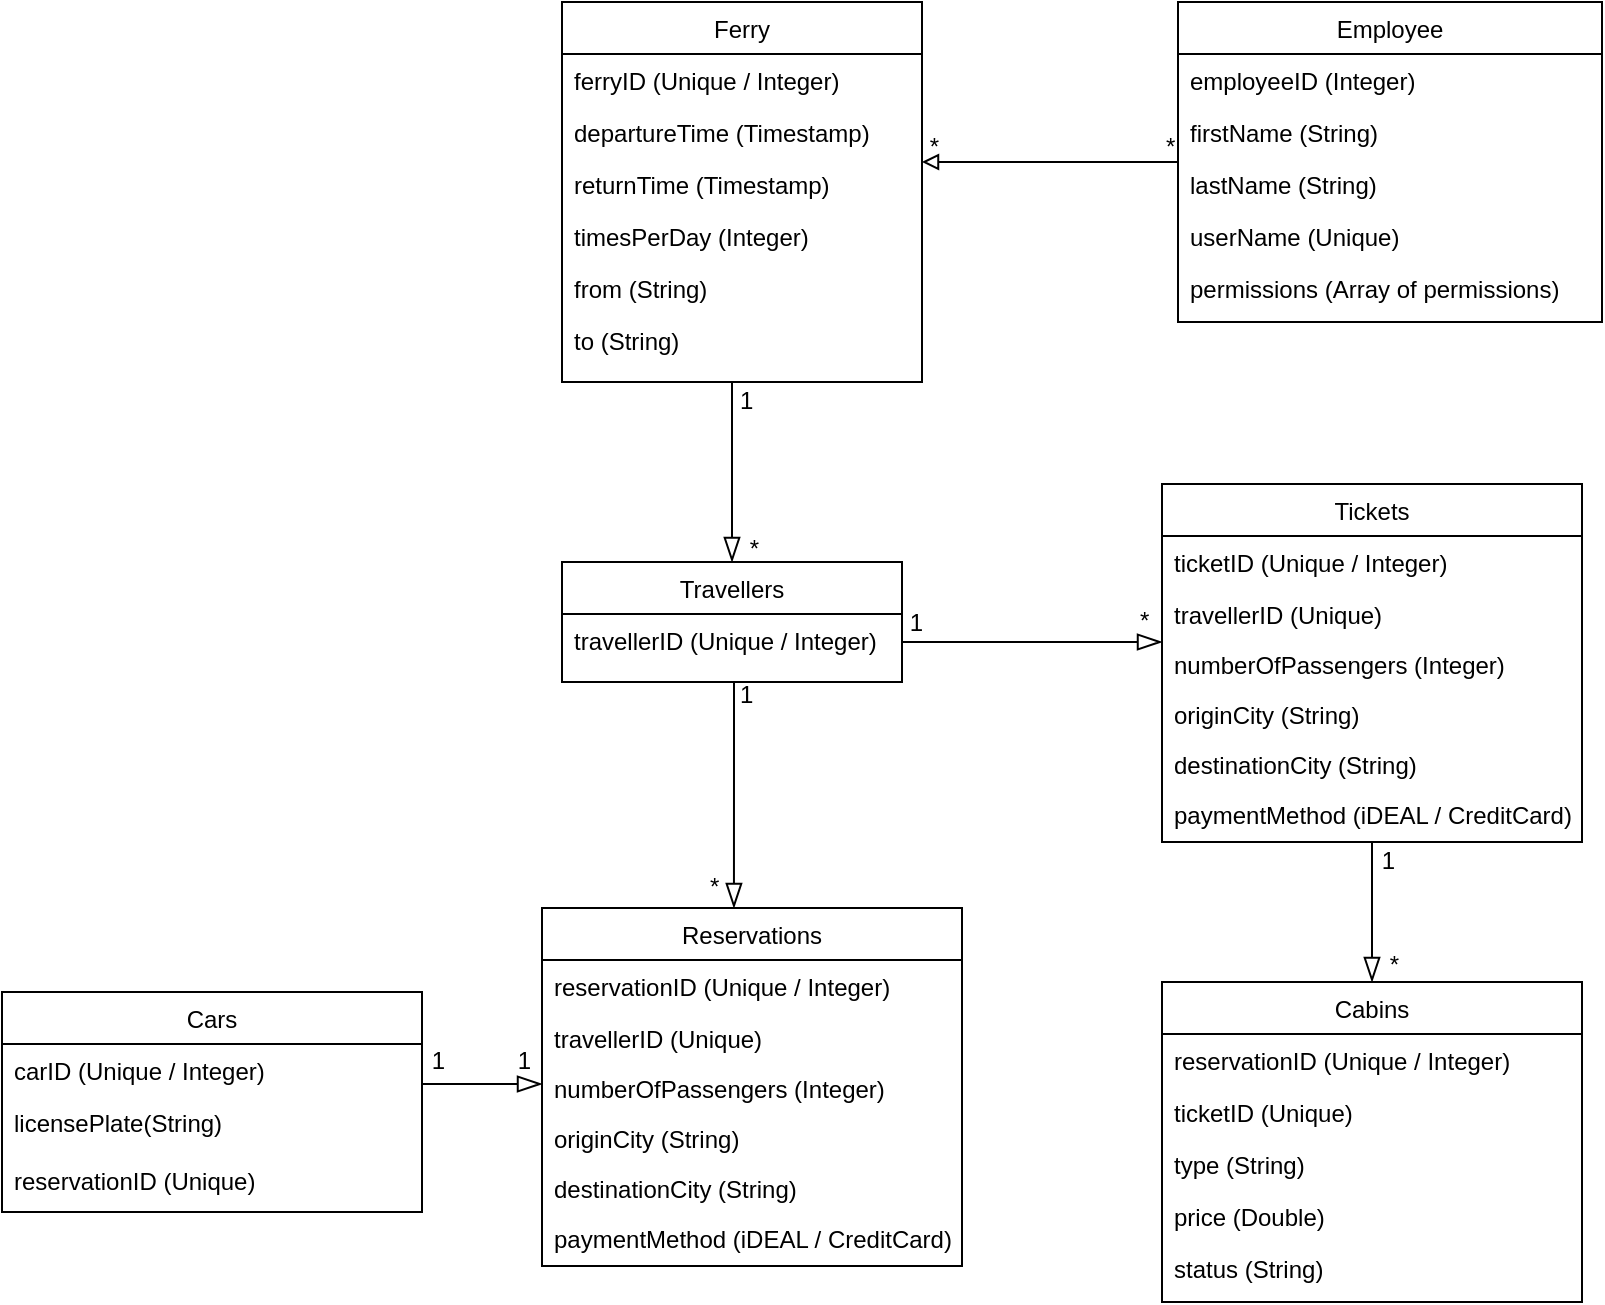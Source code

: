 <mxfile version="12.5.5" type="device"><diagram id="C5RBs43oDa-KdzZeNtuy" name="Page-1"><mxGraphModel dx="2249" dy="769" grid="1" gridSize="10" guides="1" tooltips="1" connect="1" arrows="1" fold="1" page="1" pageScale="1" pageWidth="827" pageHeight="1169" math="0" shadow="0"><root><mxCell id="WIyWlLk6GJQsqaUBKTNV-0"/><mxCell id="WIyWlLk6GJQsqaUBKTNV-1" parent="WIyWlLk6GJQsqaUBKTNV-0"/><mxCell id="zkfFHV4jXpPFQw0GAbJ--0" value="Ferry" style="swimlane;fontStyle=0;align=center;verticalAlign=top;childLayout=stackLayout;horizontal=1;startSize=26;horizontalStack=0;resizeParent=1;resizeLast=0;collapsible=1;marginBottom=0;rounded=0;shadow=0;strokeWidth=1;" parent="WIyWlLk6GJQsqaUBKTNV-1" vertex="1"><mxGeometry x="200" y="120" width="180" height="190" as="geometry"><mxRectangle x="230" y="140" width="160" height="26" as="alternateBounds"/></mxGeometry></mxCell><mxCell id="zkfFHV4jXpPFQw0GAbJ--1" value="ferryID (Unique / Integer)" style="text;align=left;verticalAlign=top;spacingLeft=4;spacingRight=4;overflow=hidden;rotatable=0;points=[[0,0.5],[1,0.5]];portConstraint=eastwest;" parent="zkfFHV4jXpPFQw0GAbJ--0" vertex="1"><mxGeometry y="26" width="180" height="26" as="geometry"/></mxCell><mxCell id="zkfFHV4jXpPFQw0GAbJ--2" value="departureTime (Timestamp)" style="text;align=left;verticalAlign=top;spacingLeft=4;spacingRight=4;overflow=hidden;rotatable=0;points=[[0,0.5],[1,0.5]];portConstraint=eastwest;rounded=0;shadow=0;html=0;" parent="zkfFHV4jXpPFQw0GAbJ--0" vertex="1"><mxGeometry y="52" width="180" height="26" as="geometry"/></mxCell><mxCell id="zkfFHV4jXpPFQw0GAbJ--3" value="returnTime (Timestamp)" style="text;align=left;verticalAlign=top;spacingLeft=4;spacingRight=4;overflow=hidden;rotatable=0;points=[[0,0.5],[1,0.5]];portConstraint=eastwest;rounded=0;shadow=0;html=0;" parent="zkfFHV4jXpPFQw0GAbJ--0" vertex="1"><mxGeometry y="78" width="180" height="26" as="geometry"/></mxCell><mxCell id="x5pBwNzsPTSRqHl_BEX6-2" value="timesPerDay (Integer)" style="text;align=left;verticalAlign=top;spacingLeft=4;spacingRight=4;overflow=hidden;rotatable=0;points=[[0,0.5],[1,0.5]];portConstraint=eastwest;rounded=0;shadow=0;html=0;" vertex="1" parent="zkfFHV4jXpPFQw0GAbJ--0"><mxGeometry y="104" width="180" height="26" as="geometry"/></mxCell><mxCell id="x5pBwNzsPTSRqHl_BEX6-1" value="from (String)" style="text;align=left;verticalAlign=top;spacingLeft=4;spacingRight=4;overflow=hidden;rotatable=0;points=[[0,0.5],[1,0.5]];portConstraint=eastwest;rounded=0;shadow=0;html=0;" vertex="1" parent="zkfFHV4jXpPFQw0GAbJ--0"><mxGeometry y="130" width="180" height="26" as="geometry"/></mxCell><mxCell id="x5pBwNzsPTSRqHl_BEX6-3" value="to (String)" style="text;align=left;verticalAlign=top;spacingLeft=4;spacingRight=4;overflow=hidden;rotatable=0;points=[[0,0.5],[1,0.5]];portConstraint=eastwest;rounded=0;shadow=0;html=0;" vertex="1" parent="zkfFHV4jXpPFQw0GAbJ--0"><mxGeometry y="156" width="180" height="26" as="geometry"/></mxCell><mxCell id="zkfFHV4jXpPFQw0GAbJ--6" value="Tickets" style="swimlane;fontStyle=0;align=center;verticalAlign=top;childLayout=stackLayout;horizontal=1;startSize=26;horizontalStack=0;resizeParent=1;resizeLast=0;collapsible=1;marginBottom=0;rounded=0;shadow=0;strokeWidth=1;" parent="WIyWlLk6GJQsqaUBKTNV-1" vertex="1"><mxGeometry x="500" y="361" width="210" height="179" as="geometry"><mxRectangle x="130" y="380" width="160" height="26" as="alternateBounds"/></mxGeometry></mxCell><mxCell id="zkfFHV4jXpPFQw0GAbJ--7" value="ticketID (Unique / Integer)" style="text;align=left;verticalAlign=top;spacingLeft=4;spacingRight=4;overflow=hidden;rotatable=0;points=[[0,0.5],[1,0.5]];portConstraint=eastwest;" parent="zkfFHV4jXpPFQw0GAbJ--6" vertex="1"><mxGeometry y="26" width="210" height="26" as="geometry"/></mxCell><mxCell id="zkfFHV4jXpPFQw0GAbJ--8" value="travellerID (Unique)" style="text;align=left;verticalAlign=top;spacingLeft=4;spacingRight=4;overflow=hidden;rotatable=0;points=[[0,0.5],[1,0.5]];portConstraint=eastwest;rounded=0;shadow=0;html=0;" parent="zkfFHV4jXpPFQw0GAbJ--6" vertex="1"><mxGeometry y="52" width="210" height="26" as="geometry"/></mxCell><mxCell id="zkfFHV4jXpPFQw0GAbJ--13" value="Travellers" style="swimlane;fontStyle=0;align=center;verticalAlign=top;childLayout=stackLayout;horizontal=1;startSize=26;horizontalStack=0;resizeParent=1;resizeLast=0;collapsible=1;marginBottom=0;rounded=0;shadow=0;strokeWidth=1;" parent="WIyWlLk6GJQsqaUBKTNV-1" vertex="1"><mxGeometry x="200" y="400" width="170" height="60" as="geometry"><mxRectangle x="340" y="380" width="170" height="26" as="alternateBounds"/></mxGeometry></mxCell><mxCell id="zkfFHV4jXpPFQw0GAbJ--14" value="travellerID (Unique / Integer)" style="text;align=left;verticalAlign=top;spacingLeft=4;spacingRight=4;overflow=hidden;rotatable=0;points=[[0,0.5],[1,0.5]];portConstraint=eastwest;" parent="zkfFHV4jXpPFQw0GAbJ--13" vertex="1"><mxGeometry y="26" width="170" height="26" as="geometry"/></mxCell><mxCell id="zkfFHV4jXpPFQw0GAbJ--16" value="" style="endArrow=blockThin;endSize=10;endFill=0;shadow=0;strokeWidth=1;rounded=0;edgeStyle=elbowEdgeStyle;elbow=vertical;entryX=0.5;entryY=0;entryDx=0;entryDy=0;" parent="WIyWlLk6GJQsqaUBKTNV-1" target="zkfFHV4jXpPFQw0GAbJ--13" edge="1"><mxGeometry width="160" relative="1" as="geometry"><mxPoint x="285" y="310" as="sourcePoint"/><mxPoint x="210" y="373" as="targetPoint"/><Array as="points"><mxPoint x="320" y="360"/></Array></mxGeometry></mxCell><mxCell id="zkfFHV4jXpPFQw0GAbJ--17" value="Employee" style="swimlane;fontStyle=0;align=center;verticalAlign=top;childLayout=stackLayout;horizontal=1;startSize=26;horizontalStack=0;resizeParent=1;resizeLast=0;collapsible=1;marginBottom=0;rounded=0;shadow=0;strokeWidth=1;" parent="WIyWlLk6GJQsqaUBKTNV-1" vertex="1"><mxGeometry x="508" y="120" width="212" height="160" as="geometry"><mxRectangle x="550" y="140" width="160" height="26" as="alternateBounds"/></mxGeometry></mxCell><mxCell id="zkfFHV4jXpPFQw0GAbJ--18" value="employeeID (Integer)" style="text;align=left;verticalAlign=top;spacingLeft=4;spacingRight=4;overflow=hidden;rotatable=0;points=[[0,0.5],[1,0.5]];portConstraint=eastwest;" parent="zkfFHV4jXpPFQw0GAbJ--17" vertex="1"><mxGeometry y="26" width="212" height="26" as="geometry"/></mxCell><mxCell id="zkfFHV4jXpPFQw0GAbJ--19" value="firstName (String)" style="text;align=left;verticalAlign=top;spacingLeft=4;spacingRight=4;overflow=hidden;rotatable=0;points=[[0,0.5],[1,0.5]];portConstraint=eastwest;rounded=0;shadow=0;html=0;" parent="zkfFHV4jXpPFQw0GAbJ--17" vertex="1"><mxGeometry y="52" width="212" height="26" as="geometry"/></mxCell><mxCell id="zkfFHV4jXpPFQw0GAbJ--20" value="lastName (String)" style="text;align=left;verticalAlign=top;spacingLeft=4;spacingRight=4;overflow=hidden;rotatable=0;points=[[0,0.5],[1,0.5]];portConstraint=eastwest;rounded=0;shadow=0;html=0;" parent="zkfFHV4jXpPFQw0GAbJ--17" vertex="1"><mxGeometry y="78" width="212" height="26" as="geometry"/></mxCell><mxCell id="zkfFHV4jXpPFQw0GAbJ--21" value="userName (Unique)" style="text;align=left;verticalAlign=top;spacingLeft=4;spacingRight=4;overflow=hidden;rotatable=0;points=[[0,0.5],[1,0.5]];portConstraint=eastwest;rounded=0;shadow=0;html=0;" parent="zkfFHV4jXpPFQw0GAbJ--17" vertex="1"><mxGeometry y="104" width="212" height="26" as="geometry"/></mxCell><mxCell id="zkfFHV4jXpPFQw0GAbJ--22" value="permissions (Array of permissions)" style="text;align=left;verticalAlign=top;spacingLeft=4;spacingRight=4;overflow=hidden;rotatable=0;points=[[0,0.5],[1,0.5]];portConstraint=eastwest;rounded=0;shadow=0;html=0;" parent="zkfFHV4jXpPFQw0GAbJ--17" vertex="1"><mxGeometry y="130" width="212" height="26" as="geometry"/></mxCell><mxCell id="zkfFHV4jXpPFQw0GAbJ--26" value="" style="endArrow=block;shadow=0;strokeWidth=1;strokeColor=#000000;rounded=0;endFill=0;edgeStyle=elbowEdgeStyle;elbow=vertical;" parent="WIyWlLk6GJQsqaUBKTNV-1" source="zkfFHV4jXpPFQw0GAbJ--17" target="zkfFHV4jXpPFQw0GAbJ--0" edge="1"><mxGeometry x="0.5" y="41" relative="1" as="geometry"><mxPoint x="540" y="192" as="sourcePoint"/><mxPoint x="380" y="192" as="targetPoint"/><mxPoint x="-40" y="32" as="offset"/></mxGeometry></mxCell><mxCell id="zkfFHV4jXpPFQw0GAbJ--27" value="*" style="resizable=0;align=left;verticalAlign=bottom;labelBackgroundColor=none;fontSize=12;" parent="zkfFHV4jXpPFQw0GAbJ--26" connectable="0" vertex="1"><mxGeometry x="-1" relative="1" as="geometry"><mxPoint x="-8" y="1" as="offset"/></mxGeometry></mxCell><mxCell id="zkfFHV4jXpPFQw0GAbJ--28" value="*" style="resizable=0;align=right;verticalAlign=bottom;labelBackgroundColor=none;fontSize=12;" parent="zkfFHV4jXpPFQw0GAbJ--26" connectable="0" vertex="1"><mxGeometry x="1" relative="1" as="geometry"><mxPoint x="10" y="1" as="offset"/></mxGeometry></mxCell><mxCell id="x5pBwNzsPTSRqHl_BEX6-4" value="1" style="resizable=0;align=left;verticalAlign=bottom;labelBackgroundColor=none;fontSize=12;" connectable="0" vertex="1" parent="WIyWlLk6GJQsqaUBKTNV-1"><mxGeometry x="295" y="327" as="geometry"><mxPoint x="-8" y="1" as="offset"/></mxGeometry></mxCell><mxCell id="x5pBwNzsPTSRqHl_BEX6-5" value="*" style="resizable=0;align=right;verticalAlign=bottom;labelBackgroundColor=none;fontSize=12;" connectable="0" vertex="1" parent="WIyWlLk6GJQsqaUBKTNV-1"><mxGeometry x="290" y="401" as="geometry"><mxPoint x="10" y="1" as="offset"/></mxGeometry></mxCell><mxCell id="x5pBwNzsPTSRqHl_BEX6-7" value="" style="endArrow=blockThin;endSize=10;endFill=0;shadow=0;strokeWidth=1;rounded=0;edgeStyle=elbowEdgeStyle;elbow=vertical;exitX=1;exitY=0.5;exitDx=0;exitDy=0;" edge="1" parent="WIyWlLk6GJQsqaUBKTNV-1" source="zkfFHV4jXpPFQw0GAbJ--13"><mxGeometry width="160" relative="1" as="geometry"><mxPoint x="280" y="539" as="sourcePoint"/><mxPoint x="500" y="440" as="targetPoint"/><Array as="points"><mxPoint x="470" y="440"/><mxPoint x="430" y="430"/></Array></mxGeometry></mxCell><mxCell id="x5pBwNzsPTSRqHl_BEX6-8" value="*" style="resizable=0;align=left;verticalAlign=bottom;labelBackgroundColor=none;fontSize=12;" connectable="0" vertex="1" parent="WIyWlLk6GJQsqaUBKTNV-1"><mxGeometry x="495" y="437" as="geometry"><mxPoint x="-8" y="1" as="offset"/></mxGeometry></mxCell><mxCell id="x5pBwNzsPTSRqHl_BEX6-9" value="1" style="resizable=0;align=right;verticalAlign=bottom;labelBackgroundColor=none;fontSize=12;" connectable="0" vertex="1" parent="WIyWlLk6GJQsqaUBKTNV-1"><mxGeometry x="372" y="438" as="geometry"><mxPoint x="10" y="1" as="offset"/></mxGeometry></mxCell><mxCell id="x5pBwNzsPTSRqHl_BEX6-10" value="numberOfPassengers (Integer)" style="text;align=left;verticalAlign=top;spacingLeft=4;spacingRight=4;overflow=hidden;rotatable=0;points=[[0,0.5],[1,0.5]];portConstraint=eastwest;rounded=0;shadow=0;html=0;" vertex="1" parent="WIyWlLk6GJQsqaUBKTNV-1"><mxGeometry x="500" y="438" width="210" height="22" as="geometry"/></mxCell><mxCell id="x5pBwNzsPTSRqHl_BEX6-15" value="originCity (String)" style="text;align=left;verticalAlign=top;spacingLeft=4;spacingRight=4;overflow=hidden;rotatable=0;points=[[0,0.5],[1,0.5]];portConstraint=eastwest;rounded=0;shadow=0;html=0;" vertex="1" parent="WIyWlLk6GJQsqaUBKTNV-1"><mxGeometry x="500" y="463" width="210" height="22" as="geometry"/></mxCell><mxCell id="x5pBwNzsPTSRqHl_BEX6-16" value="destinationCity (String)" style="text;align=left;verticalAlign=top;spacingLeft=4;spacingRight=4;overflow=hidden;rotatable=0;points=[[0,0.5],[1,0.5]];portConstraint=eastwest;rounded=0;shadow=0;html=0;" vertex="1" parent="WIyWlLk6GJQsqaUBKTNV-1"><mxGeometry x="500" y="488" width="210" height="22" as="geometry"/></mxCell><mxCell id="x5pBwNzsPTSRqHl_BEX6-17" value="paymentMethod (iDEAL / CreditCard)" style="text;align=left;verticalAlign=top;spacingLeft=4;spacingRight=4;overflow=hidden;rotatable=0;points=[[0,0.5],[1,0.5]];portConstraint=eastwest;rounded=0;shadow=0;html=0;" vertex="1" parent="WIyWlLk6GJQsqaUBKTNV-1"><mxGeometry x="500" y="513" width="210" height="22" as="geometry"/></mxCell><mxCell id="x5pBwNzsPTSRqHl_BEX6-18" value="Reservations" style="swimlane;fontStyle=0;align=center;verticalAlign=top;childLayout=stackLayout;horizontal=1;startSize=26;horizontalStack=0;resizeParent=1;resizeLast=0;collapsible=1;marginBottom=0;rounded=0;shadow=0;strokeWidth=1;" vertex="1" parent="WIyWlLk6GJQsqaUBKTNV-1"><mxGeometry x="190" y="573" width="210" height="179" as="geometry"><mxRectangle x="130" y="380" width="160" height="26" as="alternateBounds"/></mxGeometry></mxCell><mxCell id="x5pBwNzsPTSRqHl_BEX6-19" value="reservationID (Unique / Integer)" style="text;align=left;verticalAlign=top;spacingLeft=4;spacingRight=4;overflow=hidden;rotatable=0;points=[[0,0.5],[1,0.5]];portConstraint=eastwest;" vertex="1" parent="x5pBwNzsPTSRqHl_BEX6-18"><mxGeometry y="26" width="210" height="26" as="geometry"/></mxCell><mxCell id="x5pBwNzsPTSRqHl_BEX6-20" value="travellerID (Unique)" style="text;align=left;verticalAlign=top;spacingLeft=4;spacingRight=4;overflow=hidden;rotatable=0;points=[[0,0.5],[1,0.5]];portConstraint=eastwest;rounded=0;shadow=0;html=0;" vertex="1" parent="x5pBwNzsPTSRqHl_BEX6-18"><mxGeometry y="52" width="210" height="26" as="geometry"/></mxCell><mxCell id="x5pBwNzsPTSRqHl_BEX6-21" value="" style="endArrow=blockThin;endSize=10;endFill=0;shadow=0;strokeWidth=1;rounded=0;edgeStyle=elbowEdgeStyle;elbow=vertical;entryX=0.457;entryY=0;entryDx=0;entryDy=0;entryPerimeter=0;" edge="1" parent="WIyWlLk6GJQsqaUBKTNV-1" target="x5pBwNzsPTSRqHl_BEX6-18"><mxGeometry width="160" relative="1" as="geometry"><mxPoint x="286" y="460" as="sourcePoint"/><mxPoint x="160" y="535" as="targetPoint"/><Array as="points"><mxPoint x="220" y="493"/><mxPoint x="90" y="525"/></Array></mxGeometry></mxCell><mxCell id="x5pBwNzsPTSRqHl_BEX6-22" value="*" style="resizable=0;align=left;verticalAlign=bottom;labelBackgroundColor=none;fontSize=12;" connectable="0" vertex="1" parent="WIyWlLk6GJQsqaUBKTNV-1"><mxGeometry x="280" y="570" as="geometry"><mxPoint x="-8" y="1" as="offset"/></mxGeometry></mxCell><mxCell id="x5pBwNzsPTSRqHl_BEX6-24" value="numberOfPassengers (Integer)" style="text;align=left;verticalAlign=top;spacingLeft=4;spacingRight=4;overflow=hidden;rotatable=0;points=[[0,0.5],[1,0.5]];portConstraint=eastwest;rounded=0;shadow=0;html=0;" vertex="1" parent="WIyWlLk6GJQsqaUBKTNV-1"><mxGeometry x="190" y="650" width="210" height="22" as="geometry"/></mxCell><mxCell id="x5pBwNzsPTSRqHl_BEX6-25" value="originCity (String)" style="text;align=left;verticalAlign=top;spacingLeft=4;spacingRight=4;overflow=hidden;rotatable=0;points=[[0,0.5],[1,0.5]];portConstraint=eastwest;rounded=0;shadow=0;html=0;" vertex="1" parent="WIyWlLk6GJQsqaUBKTNV-1"><mxGeometry x="190" y="675" width="210" height="22" as="geometry"/></mxCell><mxCell id="x5pBwNzsPTSRqHl_BEX6-26" value="destinationCity (String)" style="text;align=left;verticalAlign=top;spacingLeft=4;spacingRight=4;overflow=hidden;rotatable=0;points=[[0,0.5],[1,0.5]];portConstraint=eastwest;rounded=0;shadow=0;html=0;" vertex="1" parent="WIyWlLk6GJQsqaUBKTNV-1"><mxGeometry x="190" y="700" width="210" height="22" as="geometry"/></mxCell><mxCell id="x5pBwNzsPTSRqHl_BEX6-27" value="paymentMethod (iDEAL / CreditCard)" style="text;align=left;verticalAlign=top;spacingLeft=4;spacingRight=4;overflow=hidden;rotatable=0;points=[[0,0.5],[1,0.5]];portConstraint=eastwest;rounded=0;shadow=0;html=0;" vertex="1" parent="WIyWlLk6GJQsqaUBKTNV-1"><mxGeometry x="190" y="725" width="210" height="22" as="geometry"/></mxCell><mxCell id="x5pBwNzsPTSRqHl_BEX6-38" value="Cabins" style="swimlane;fontStyle=0;align=center;verticalAlign=top;childLayout=stackLayout;horizontal=1;startSize=26;horizontalStack=0;resizeParent=1;resizeLast=0;collapsible=1;marginBottom=0;rounded=0;shadow=0;strokeWidth=1;" vertex="1" parent="WIyWlLk6GJQsqaUBKTNV-1"><mxGeometry x="500" y="610" width="210" height="160" as="geometry"><mxRectangle x="130" y="380" width="160" height="26" as="alternateBounds"/></mxGeometry></mxCell><mxCell id="x5pBwNzsPTSRqHl_BEX6-39" value="reservationID (Unique / Integer)" style="text;align=left;verticalAlign=top;spacingLeft=4;spacingRight=4;overflow=hidden;rotatable=0;points=[[0,0.5],[1,0.5]];portConstraint=eastwest;" vertex="1" parent="x5pBwNzsPTSRqHl_BEX6-38"><mxGeometry y="26" width="210" height="26" as="geometry"/></mxCell><mxCell id="x5pBwNzsPTSRqHl_BEX6-40" value="ticketID (Unique)" style="text;align=left;verticalAlign=top;spacingLeft=4;spacingRight=4;overflow=hidden;rotatable=0;points=[[0,0.5],[1,0.5]];portConstraint=eastwest;rounded=0;shadow=0;html=0;" vertex="1" parent="x5pBwNzsPTSRqHl_BEX6-38"><mxGeometry y="52" width="210" height="26" as="geometry"/></mxCell><mxCell id="x5pBwNzsPTSRqHl_BEX6-52" value="type (String)" style="text;align=left;verticalAlign=top;spacingLeft=4;spacingRight=4;overflow=hidden;rotatable=0;points=[[0,0.5],[1,0.5]];portConstraint=eastwest;rounded=0;shadow=0;html=0;" vertex="1" parent="x5pBwNzsPTSRqHl_BEX6-38"><mxGeometry y="78" width="210" height="26" as="geometry"/></mxCell><mxCell id="x5pBwNzsPTSRqHl_BEX6-53" value="price (Double)" style="text;align=left;verticalAlign=top;spacingLeft=4;spacingRight=4;overflow=hidden;rotatable=0;points=[[0,0.5],[1,0.5]];portConstraint=eastwest;rounded=0;shadow=0;html=0;" vertex="1" parent="x5pBwNzsPTSRqHl_BEX6-38"><mxGeometry y="104" width="210" height="26" as="geometry"/></mxCell><mxCell id="x5pBwNzsPTSRqHl_BEX6-41" value="" style="endArrow=blockThin;endSize=10;endFill=0;shadow=0;strokeWidth=1;rounded=0;edgeStyle=elbowEdgeStyle;elbow=vertical;entryX=0.5;entryY=0;entryDx=0;entryDy=0;exitX=0.5;exitY=1;exitDx=0;exitDy=0;" edge="1" parent="WIyWlLk6GJQsqaUBKTNV-1" source="zkfFHV4jXpPFQw0GAbJ--6" target="x5pBwNzsPTSRqHl_BEX6-38"><mxGeometry width="160" relative="1" as="geometry"><mxPoint x="750" y="550" as="sourcePoint"/><mxPoint x="750" y="640" as="targetPoint"/><Array as="points"><mxPoint x="620" y="570"/></Array></mxGeometry></mxCell><mxCell id="x5pBwNzsPTSRqHl_BEX6-42" value="1" style="resizable=0;align=left;verticalAlign=bottom;labelBackgroundColor=none;fontSize=12;" connectable="0" vertex="1" parent="WIyWlLk6GJQsqaUBKTNV-1"><mxGeometry x="295" y="474" as="geometry"><mxPoint x="-8" y="1" as="offset"/></mxGeometry></mxCell><mxCell id="x5pBwNzsPTSRqHl_BEX6-43" value="*" style="resizable=0;align=right;verticalAlign=bottom;labelBackgroundColor=none;fontSize=12;" connectable="0" vertex="1" parent="WIyWlLk6GJQsqaUBKTNV-1"><mxGeometry x="610" y="609" as="geometry"><mxPoint x="10" y="1" as="offset"/></mxGeometry></mxCell><mxCell id="x5pBwNzsPTSRqHl_BEX6-44" value="1" style="resizable=0;align=right;verticalAlign=bottom;labelBackgroundColor=none;fontSize=12;" connectable="0" vertex="1" parent="WIyWlLk6GJQsqaUBKTNV-1"><mxGeometry x="608" y="557" as="geometry"><mxPoint x="10" y="1" as="offset"/></mxGeometry></mxCell><mxCell id="x5pBwNzsPTSRqHl_BEX6-54" value="status (String)" style="text;align=left;verticalAlign=top;spacingLeft=4;spacingRight=4;overflow=hidden;rotatable=0;points=[[0,0.5],[1,0.5]];portConstraint=eastwest;rounded=0;shadow=0;html=0;" vertex="1" parent="WIyWlLk6GJQsqaUBKTNV-1"><mxGeometry x="500" y="740" width="210" height="26" as="geometry"/></mxCell><mxCell id="x5pBwNzsPTSRqHl_BEX6-55" value="Cars" style="swimlane;fontStyle=0;align=center;verticalAlign=top;childLayout=stackLayout;horizontal=1;startSize=26;horizontalStack=0;resizeParent=1;resizeLast=0;collapsible=1;marginBottom=0;rounded=0;shadow=0;strokeWidth=1;" vertex="1" parent="WIyWlLk6GJQsqaUBKTNV-1"><mxGeometry x="-80" y="615" width="210" height="110" as="geometry"><mxRectangle x="130" y="380" width="160" height="26" as="alternateBounds"/></mxGeometry></mxCell><mxCell id="x5pBwNzsPTSRqHl_BEX6-56" value="carID (Unique / Integer)" style="text;align=left;verticalAlign=top;spacingLeft=4;spacingRight=4;overflow=hidden;rotatable=0;points=[[0,0.5],[1,0.5]];portConstraint=eastwest;" vertex="1" parent="x5pBwNzsPTSRqHl_BEX6-55"><mxGeometry y="26" width="210" height="26" as="geometry"/></mxCell><mxCell id="x5pBwNzsPTSRqHl_BEX6-57" value="licensePlate(String)" style="text;align=left;verticalAlign=top;spacingLeft=4;spacingRight=4;overflow=hidden;rotatable=0;points=[[0,0.5],[1,0.5]];portConstraint=eastwest;rounded=0;shadow=0;html=0;" vertex="1" parent="x5pBwNzsPTSRqHl_BEX6-55"><mxGeometry y="52" width="210" height="26" as="geometry"/></mxCell><mxCell id="x5pBwNzsPTSRqHl_BEX6-60" value="" style="endArrow=blockThin;endSize=10;endFill=0;shadow=0;strokeWidth=1;rounded=0;edgeStyle=elbowEdgeStyle;elbow=vertical;entryX=0;entryY=0.5;entryDx=0;entryDy=0;exitX=1;exitY=0.5;exitDx=0;exitDy=0;" edge="1" parent="WIyWlLk6GJQsqaUBKTNV-1" target="x5pBwNzsPTSRqHl_BEX6-24" source="x5pBwNzsPTSRqHl_BEX6-55"><mxGeometry width="160" relative="1" as="geometry"><mxPoint x="160" y="615" as="sourcePoint"/><mxPoint x="160" y="685" as="targetPoint"/><Array as="points"><mxPoint x="160" y="661"/></Array></mxGeometry></mxCell><mxCell id="x5pBwNzsPTSRqHl_BEX6-62" value="1" style="resizable=0;align=right;verticalAlign=bottom;labelBackgroundColor=none;fontSize=12;" connectable="0" vertex="1" parent="WIyWlLk6GJQsqaUBKTNV-1"><mxGeometry x="133" y="657" as="geometry"><mxPoint x="10" y="1" as="offset"/></mxGeometry></mxCell><mxCell id="x5pBwNzsPTSRqHl_BEX6-63" value="reservationID (Unique)" style="text;align=left;verticalAlign=top;spacingLeft=4;spacingRight=4;overflow=hidden;rotatable=0;points=[[0,0.5],[1,0.5]];portConstraint=eastwest;rounded=0;shadow=0;html=0;" vertex="1" parent="WIyWlLk6GJQsqaUBKTNV-1"><mxGeometry x="-80" y="696" width="210" height="26" as="geometry"/></mxCell><mxCell id="x5pBwNzsPTSRqHl_BEX6-64" value="1" style="resizable=0;align=right;verticalAlign=bottom;labelBackgroundColor=none;fontSize=12;" connectable="0" vertex="1" parent="WIyWlLk6GJQsqaUBKTNV-1"><mxGeometry x="176" y="657" as="geometry"><mxPoint x="10" y="1" as="offset"/></mxGeometry></mxCell></root></mxGraphModel></diagram></mxfile>